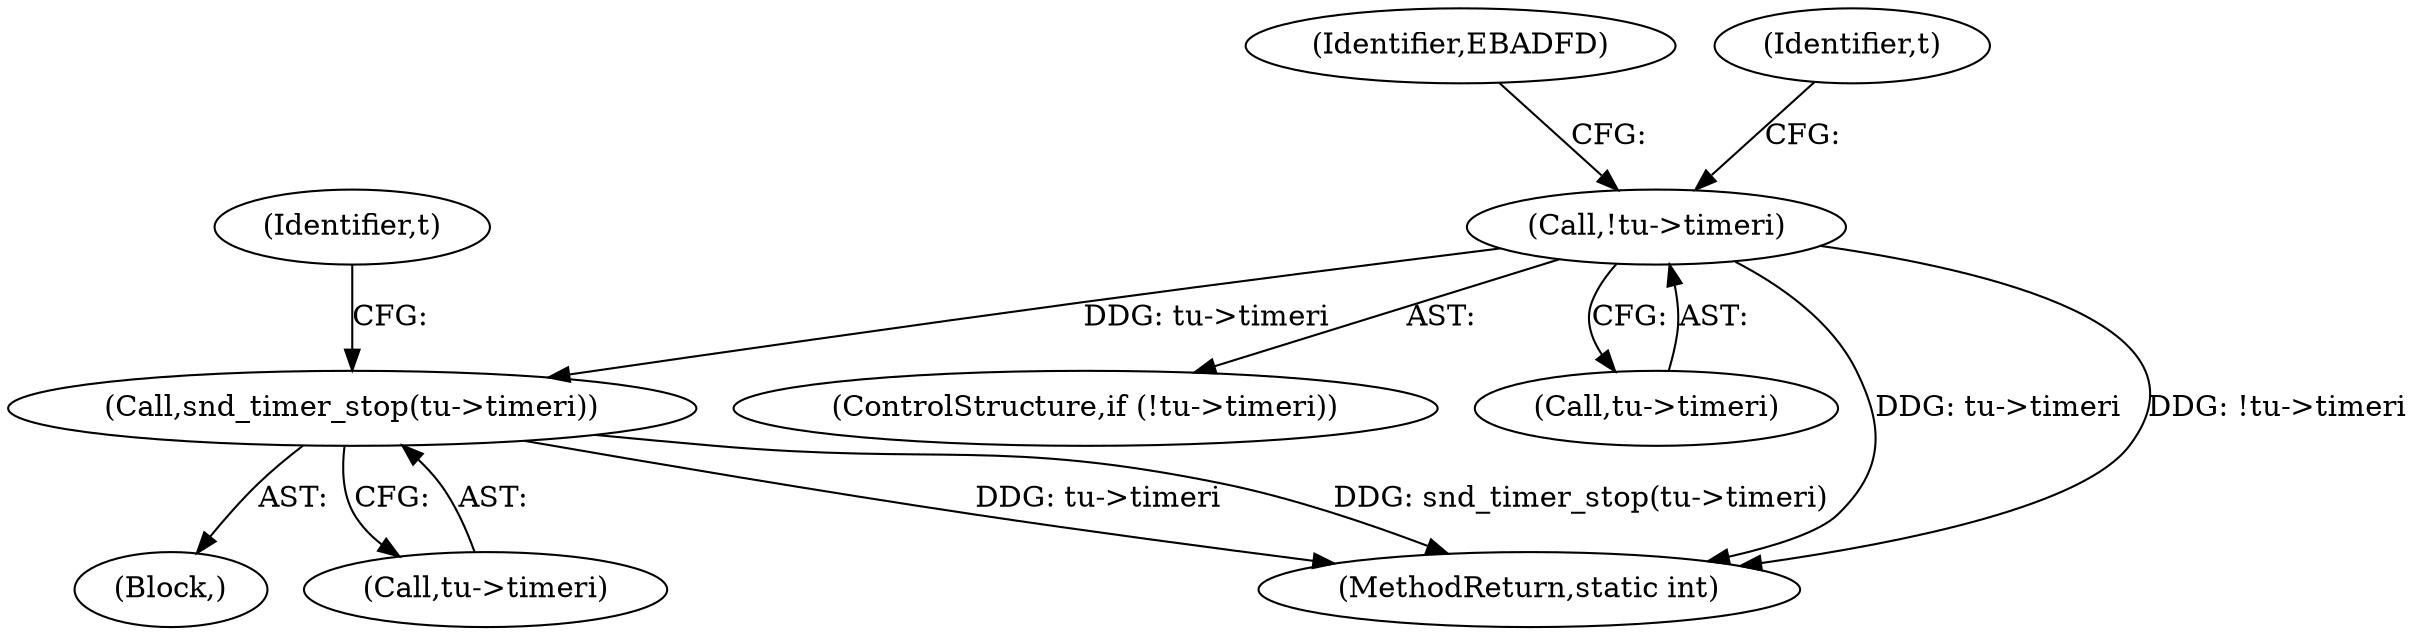 digraph "0_linux_cec8f96e49d9be372fdb0c3836dcf31ec71e457e@pointer" {
"1000116" [label="(Call,!tu->timeri)"];
"1000258" [label="(Call,snd_timer_stop(tu->timeri))"];
"1000122" [label="(Identifier,EBADFD)"];
"1000103" [label="(Block,)"];
"1000115" [label="(ControlStructure,if (!tu->timeri))"];
"1000265" [label="(Identifier,t)"];
"1000259" [label="(Call,tu->timeri)"];
"1000124" [label="(Identifier,t)"];
"1000116" [label="(Call,!tu->timeri)"];
"1000258" [label="(Call,snd_timer_stop(tu->timeri))"];
"1000117" [label="(Call,tu->timeri)"];
"1000528" [label="(MethodReturn,static int)"];
"1000116" -> "1000115"  [label="AST: "];
"1000116" -> "1000117"  [label="CFG: "];
"1000117" -> "1000116"  [label="AST: "];
"1000122" -> "1000116"  [label="CFG: "];
"1000124" -> "1000116"  [label="CFG: "];
"1000116" -> "1000528"  [label="DDG: tu->timeri"];
"1000116" -> "1000528"  [label="DDG: !tu->timeri"];
"1000116" -> "1000258"  [label="DDG: tu->timeri"];
"1000258" -> "1000103"  [label="AST: "];
"1000258" -> "1000259"  [label="CFG: "];
"1000259" -> "1000258"  [label="AST: "];
"1000265" -> "1000258"  [label="CFG: "];
"1000258" -> "1000528"  [label="DDG: tu->timeri"];
"1000258" -> "1000528"  [label="DDG: snd_timer_stop(tu->timeri)"];
}
